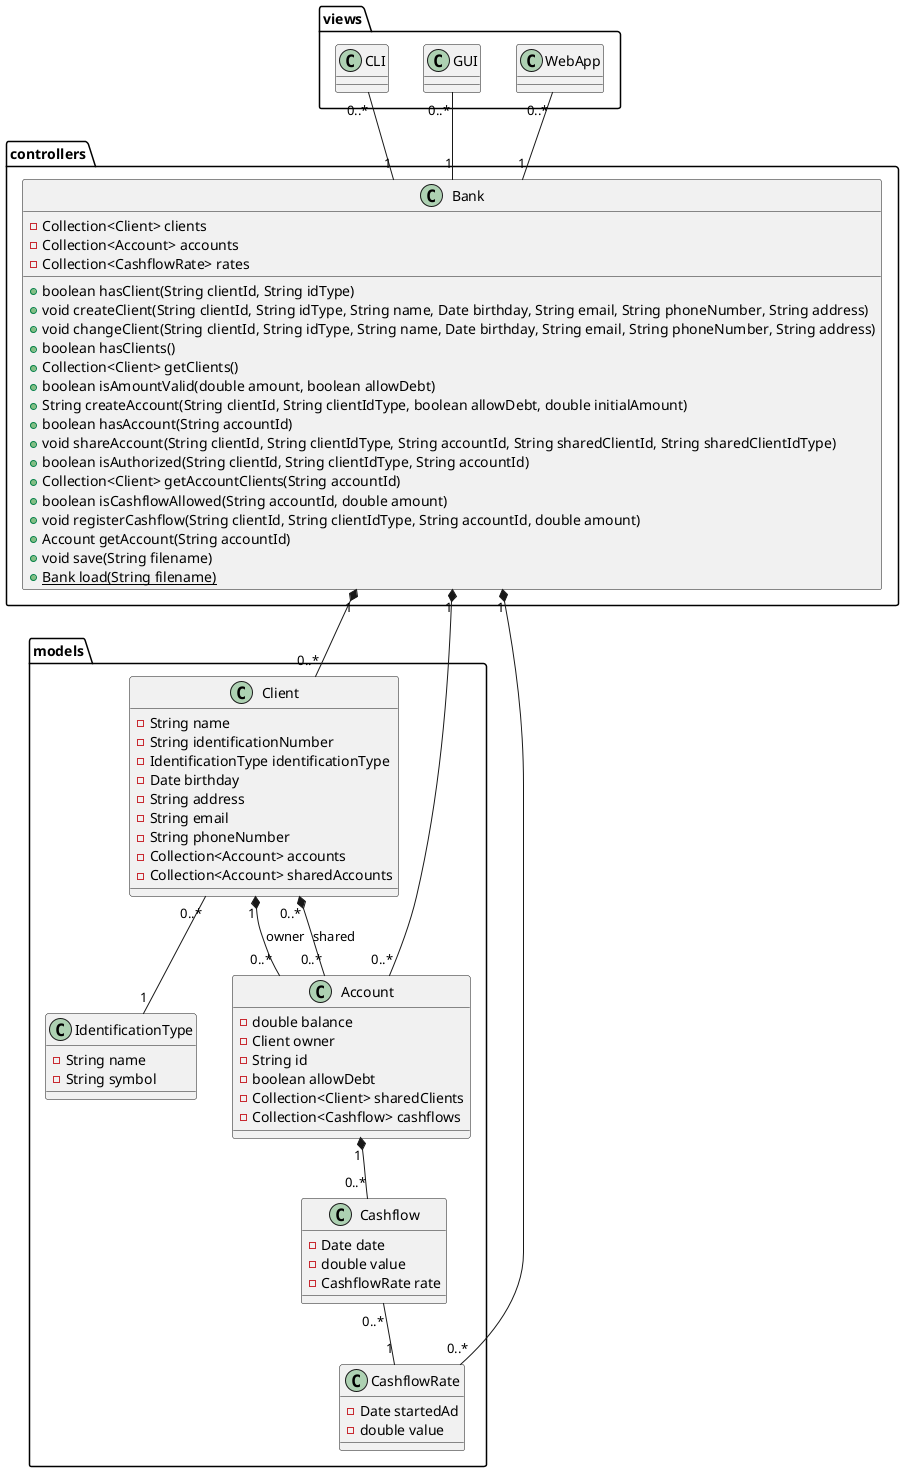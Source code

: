 @startuml
package models {
    class Client {
        -String name
        -String identificationNumber
        -IdentificationType identificationType
        -Date birthday
        -String address
        -String email
        -String phoneNumber
        -Collection<Account> accounts
        -Collection<Account> sharedAccounts
    }

    class IdentificationType {
        -String name
        -String symbol
    }

    class Account {
        -double balance
        -Client owner
        -String id
        -boolean allowDebt
        -Collection<Client> sharedClients
        -Collection<Cashflow> cashflows
    }

    class Cashflow {
        -Date date
        -double value
        -CashflowRate rate
    }

    class CashflowRate {
        -Date startedAd
        -double value
    }

    Client "1" *-- "0..*" Account : owner
    Client "0..*" *-- "0..*" Account : shared
    Client "0..*" -- "1" IdentificationType
    Account "1" *-- "0..*" Cashflow
    Cashflow "0..*" -- "1" CashflowRate
}

package controllers {
    class Bank {
        -Collection<Client> clients
        -Collection<Account> accounts
        -Collection<CashflowRate> rates
        +boolean hasClient(String clientId, String idType)
        +void createClient(String clientId, String idType, String name, Date birthday, String email, String phoneNumber, String address)
        +void changeClient(String clientId, String idType, String name, Date birthday, String email, String phoneNumber, String address)
        +boolean hasClients()
        +Collection<Client> getClients()
        +boolean isAmountValid(double amount, boolean allowDebt)
        +String createAccount(String clientId, String clientIdType, boolean allowDebt, double initialAmount)
        +boolean hasAccount(String accountId)
        +void shareAccount(String clientId, String clientIdType, String accountId, String sharedClientId, String sharedClientIdType)
        +boolean isAuthorized(String clientId, String clientIdType, String accountId)
        +Collection<Client> getAccountClients(String accountId)
        +boolean isCashflowAllowed(String accountId, double amount)
        +void registerCashflow(String clientId, String clientIdType, String accountId, double amount)
        +Account getAccount(String accountId)
        +void save(String filename)
        +{static}Bank load(String filename)
    }
    Bank "1" *-- "0..*" Client
    Bank "1" *-- "0..*" Account
    Bank "1" *-- "0..*" CashflowRate
}

package views {
    class CLI
    class GUI
    class WebApp
}

CLI "0..*" -- "1" Bank
WebApp "0..*" -- "1" Bank
GUI "0..*" -- "1" Bank
@enduml